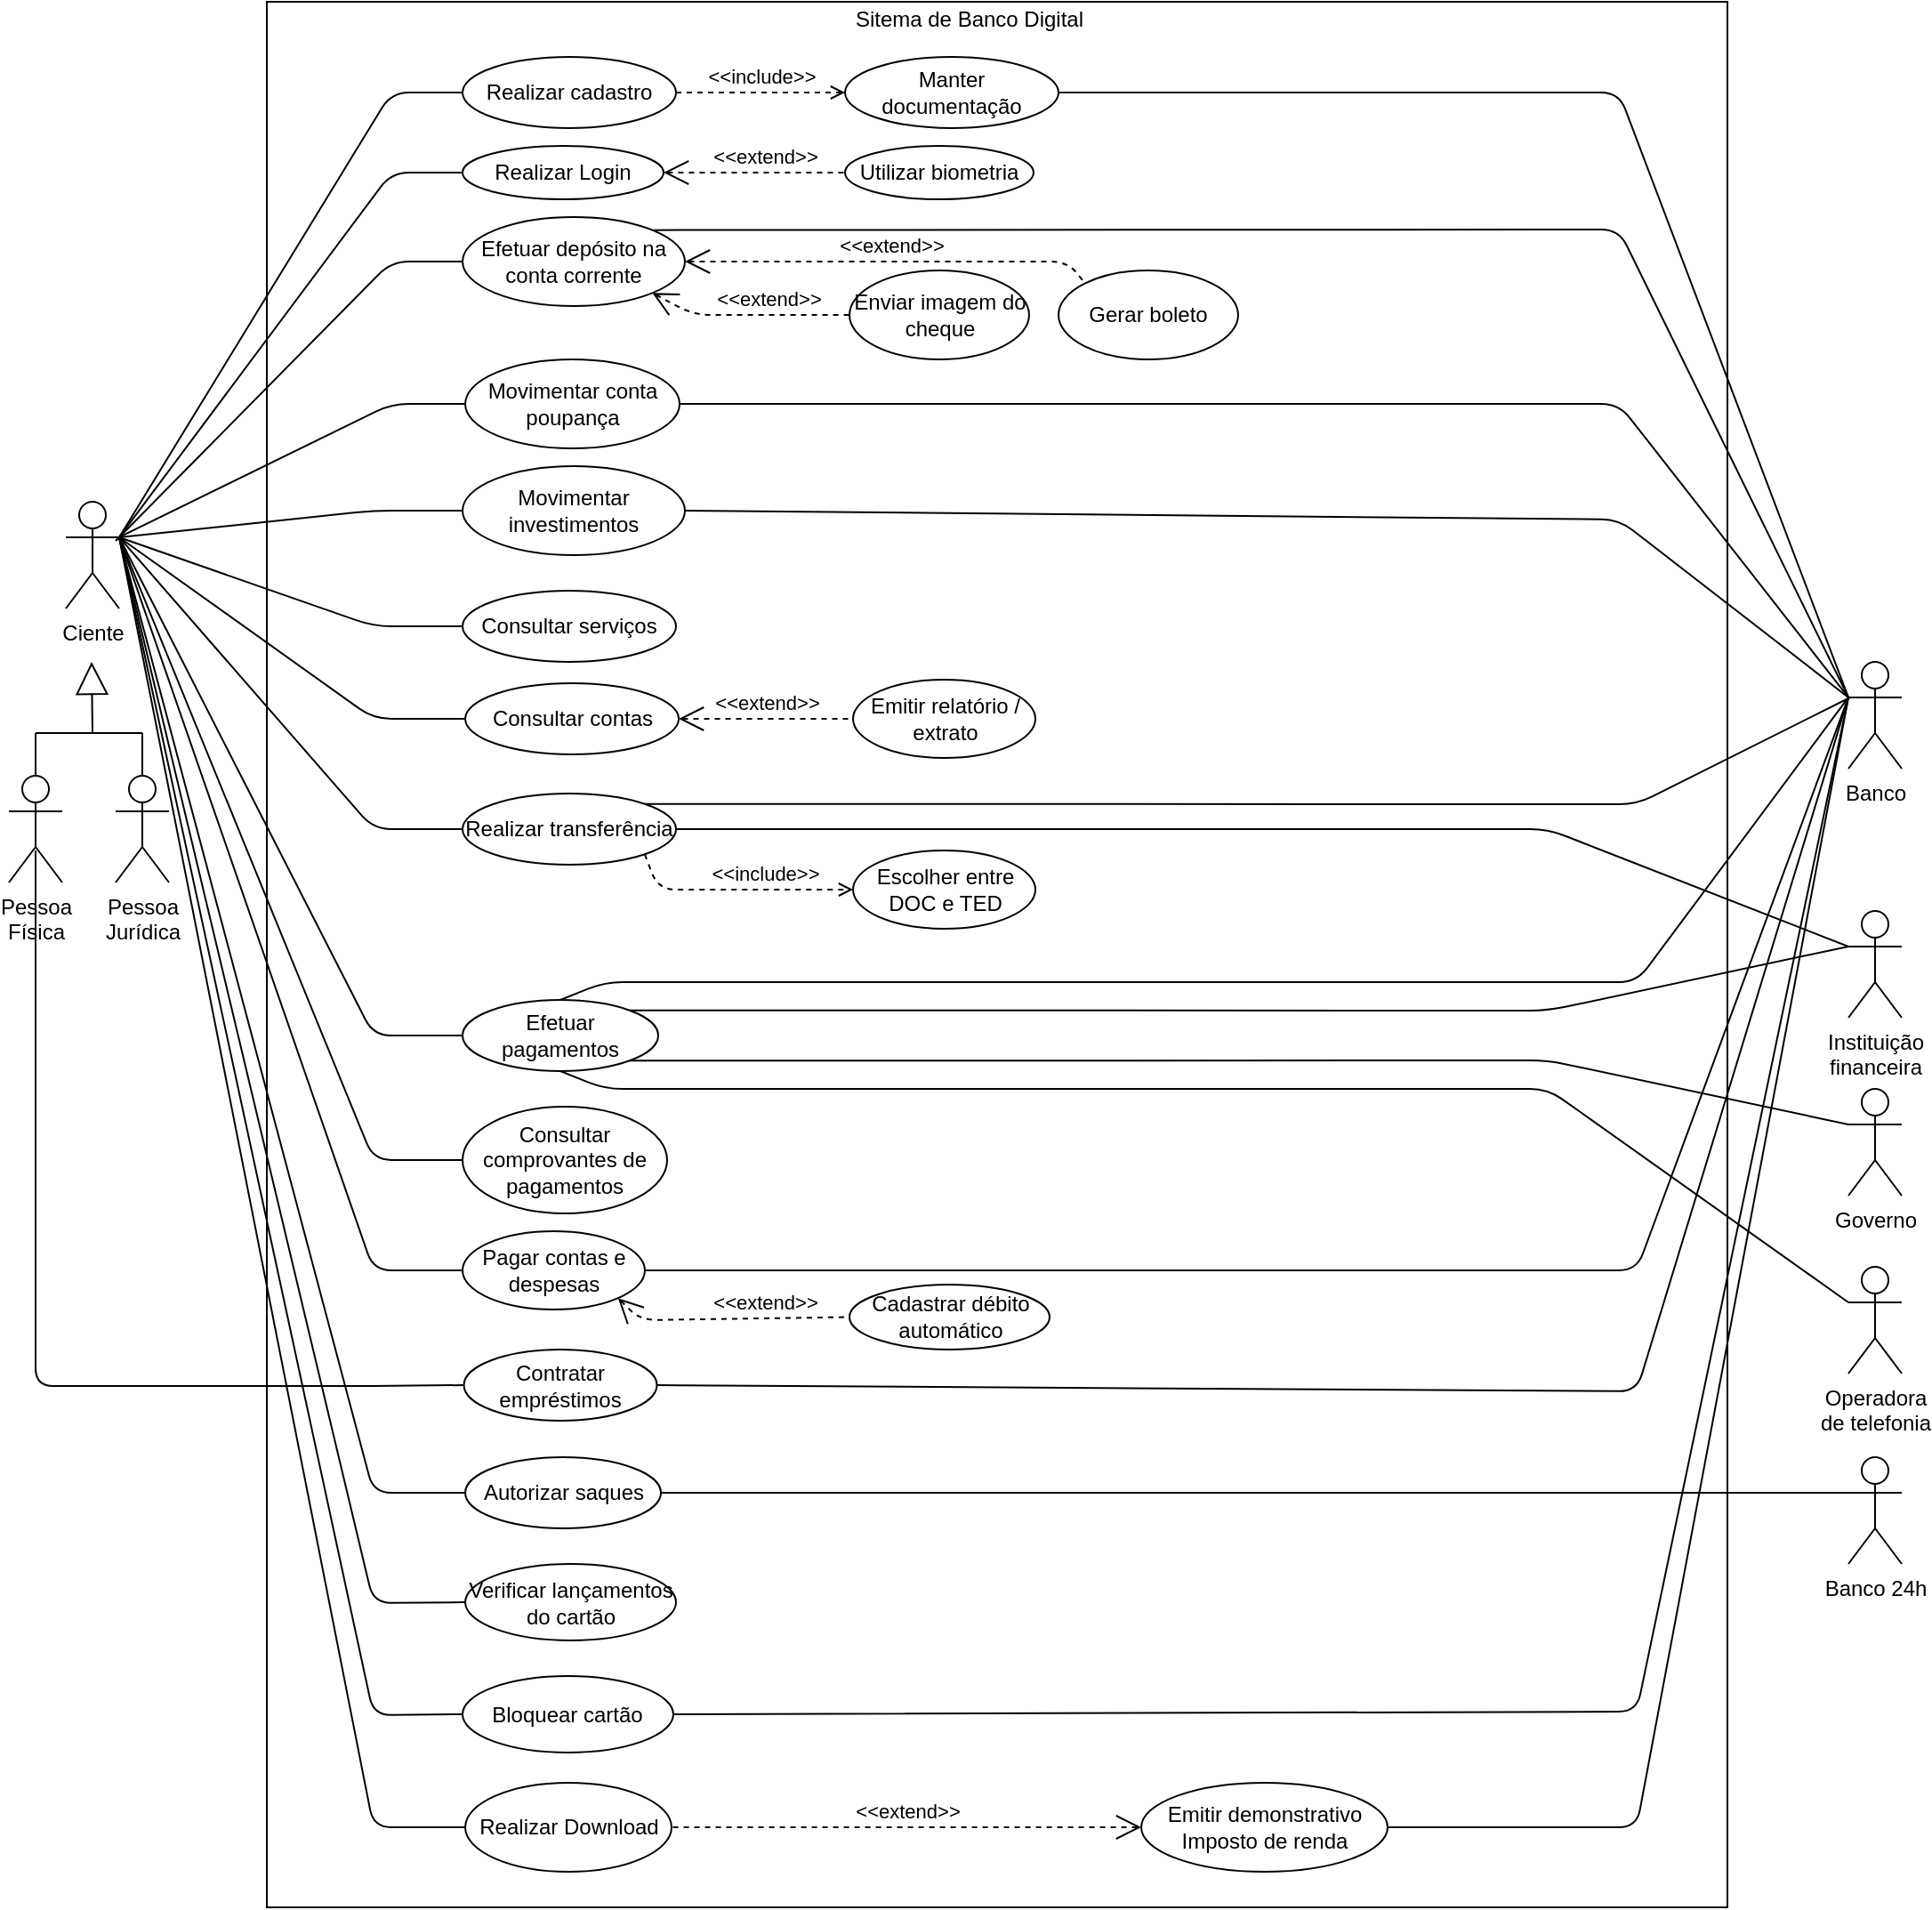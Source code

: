 <mxfile version="13.7.6" type="github" pages="5"><diagram id="DsBiiapuRiAqTnviEb7C" name="1 - Diagrama de Caso de Uso"><mxGraphModel dx="2370" dy="1318" grid="1" gridSize="10" guides="1" tooltips="1" connect="1" arrows="1" fold="1" page="1" pageScale="1" pageWidth="1169" pageHeight="827" math="0" shadow="0"><root><mxCell id="2DhB54jZ814SYMtWfvFa-0"/><mxCell id="2DhB54jZ814SYMtWfvFa-1" parent="2DhB54jZ814SYMtWfvFa-0"/><mxCell id="vX_nBMu21mVQ4tmIVnHO-0" value="" style="whiteSpace=wrap;html=1;" parent="2DhB54jZ814SYMtWfvFa-1" vertex="1"><mxGeometry x="190" y="9" width="821" height="1071" as="geometry"/></mxCell><mxCell id="vX_nBMu21mVQ4tmIVnHO-1" value="Realizar cadastro" style="ellipse;whiteSpace=wrap;html=1;" parent="2DhB54jZ814SYMtWfvFa-1" vertex="1"><mxGeometry x="300" y="40" width="120" height="40" as="geometry"/></mxCell><mxCell id="vX_nBMu21mVQ4tmIVnHO-5" value="Sitema de Banco Digital" style="text;html=1;strokeColor=none;fillColor=none;align=center;verticalAlign=middle;whiteSpace=wrap;rounded=0;" parent="2DhB54jZ814SYMtWfvFa-1" vertex="1"><mxGeometry x="500" y="9" width="170" height="20" as="geometry"/></mxCell><mxCell id="vX_nBMu21mVQ4tmIVnHO-6" value="Realizar Login" style="ellipse;whiteSpace=wrap;html=1;" parent="2DhB54jZ814SYMtWfvFa-1" vertex="1"><mxGeometry x="300" y="90" width="112.99" height="30" as="geometry"/></mxCell><mxCell id="vX_nBMu21mVQ4tmIVnHO-7" value="Realizar transferência" style="ellipse;whiteSpace=wrap;html=1;" parent="2DhB54jZ814SYMtWfvFa-1" vertex="1"><mxGeometry x="300" y="454" width="120" height="40" as="geometry"/></mxCell><mxCell id="vX_nBMu21mVQ4tmIVnHO-8" value="Efetuar pagamentos" style="ellipse;whiteSpace=wrap;html=1;" parent="2DhB54jZ814SYMtWfvFa-1" vertex="1"><mxGeometry x="300" y="570" width="110" height="40" as="geometry"/></mxCell><mxCell id="vX_nBMu21mVQ4tmIVnHO-9" value="Consultar comprovantes de pagamentos" style="ellipse;whiteSpace=wrap;html=1;" parent="2DhB54jZ814SYMtWfvFa-1" vertex="1"><mxGeometry x="300" y="630" width="115" height="60" as="geometry"/></mxCell><mxCell id="vX_nBMu21mVQ4tmIVnHO-14" value="Contratar empréstimos" style="ellipse;whiteSpace=wrap;html=1;" parent="2DhB54jZ814SYMtWfvFa-1" vertex="1"><mxGeometry x="300.76" y="766.5" width="108.48" height="40" as="geometry"/></mxCell><mxCell id="vX_nBMu21mVQ4tmIVnHO-23" value="Ciente" style="shape=umlActor;verticalLabelPosition=bottom;verticalAlign=top;html=1;outlineConnect=0;fillColor=#FFFFFF;" parent="2DhB54jZ814SYMtWfvFa-1" vertex="1"><mxGeometry x="77" y="290" width="30" height="60" as="geometry"/></mxCell><mxCell id="vX_nBMu21mVQ4tmIVnHO-26" value="" style="endArrow=block;endSize=16;endFill=0;html=1;" parent="2DhB54jZ814SYMtWfvFa-1" edge="1"><mxGeometry width="160" relative="1" as="geometry"><mxPoint x="92" y="420" as="sourcePoint"/><mxPoint x="91.5" y="380" as="targetPoint"/></mxGeometry></mxCell><mxCell id="vX_nBMu21mVQ4tmIVnHO-28" value="" style="endArrow=none;html=1;entryX=0;entryY=0.5;entryDx=0;entryDy=0;exitX=1;exitY=0.333;exitDx=0;exitDy=0;exitPerimeter=0;" parent="2DhB54jZ814SYMtWfvFa-1" target="vX_nBMu21mVQ4tmIVnHO-1" edge="1" source="vX_nBMu21mVQ4tmIVnHO-23"><mxGeometry width="50" height="50" relative="1" as="geometry"><mxPoint x="150" y="320" as="sourcePoint"/><mxPoint x="390" y="240" as="targetPoint"/><Array as="points"><mxPoint x="260" y="60"/></Array></mxGeometry></mxCell><mxCell id="ZvteafPXOO2fO8DJGW11-0" value="Banco" style="shape=umlActor;verticalLabelPosition=bottom;verticalAlign=top;html=1;outlineConnect=0;flipV=0;flipH=0;" parent="2DhB54jZ814SYMtWfvFa-1" vertex="1"><mxGeometry x="1079" y="380" width="30" height="60" as="geometry"/></mxCell><mxCell id="ZvteafPXOO2fO8DJGW11-1" value="" style="endArrow=none;html=1;exitX=1;exitY=0.5;exitDx=0;exitDy=0;entryX=0;entryY=0.333;entryDx=0;entryDy=0;entryPerimeter=0;" parent="2DhB54jZ814SYMtWfvFa-1" source="ZvteafPXOO2fO8DJGW11-13" edge="1" target="ZvteafPXOO2fO8DJGW11-0"><mxGeometry width="50" height="50" relative="1" as="geometry"><mxPoint x="560" y="310" as="sourcePoint"/><mxPoint x="1020" y="420" as="targetPoint"/><Array as="points"><mxPoint x="950" y="60"/></Array></mxGeometry></mxCell><mxCell id="ZvteafPXOO2fO8DJGW11-4" value="" style="endArrow=none;html=1;" parent="2DhB54jZ814SYMtWfvFa-1" edge="1"><mxGeometry width="50" height="50" relative="1" as="geometry"><mxPoint x="60" y="420" as="sourcePoint"/><mxPoint x="120" y="420" as="targetPoint"/></mxGeometry></mxCell><mxCell id="ZvteafPXOO2fO8DJGW11-5" value="Pessoa&lt;br&gt; Física" style="shape=umlActor;verticalLabelPosition=bottom;verticalAlign=top;html=1;outlineConnect=0;fillColor=#FFFFFF;" parent="2DhB54jZ814SYMtWfvFa-1" vertex="1"><mxGeometry x="45" y="444" width="30" height="60" as="geometry"/></mxCell><mxCell id="ZvteafPXOO2fO8DJGW11-6" value="Pessoa &lt;br&gt;Jurídica" style="shape=umlActor;verticalLabelPosition=bottom;verticalAlign=top;html=1;outlineConnect=0;fillColor=#FFFFFF;" parent="2DhB54jZ814SYMtWfvFa-1" vertex="1"><mxGeometry x="105" y="444" width="30" height="60" as="geometry"/></mxCell><mxCell id="ZvteafPXOO2fO8DJGW11-9" value="" style="endArrow=none;html=1;exitX=0.5;exitY=0;exitDx=0;exitDy=0;exitPerimeter=0;" parent="2DhB54jZ814SYMtWfvFa-1" source="ZvteafPXOO2fO8DJGW11-5" edge="1"><mxGeometry width="50" height="50" relative="1" as="geometry"><mxPoint x="60" y="450" as="sourcePoint"/><mxPoint x="60" y="420" as="targetPoint"/></mxGeometry></mxCell><mxCell id="ZvteafPXOO2fO8DJGW11-10" value="" style="endArrow=none;html=1;exitX=0.5;exitY=0;exitDx=0;exitDy=0;exitPerimeter=0;" parent="2DhB54jZ814SYMtWfvFa-1" source="ZvteafPXOO2fO8DJGW11-6" edge="1"><mxGeometry width="50" height="50" relative="1" as="geometry"><mxPoint x="184" y="560" as="sourcePoint"/><mxPoint x="120" y="420" as="targetPoint"/></mxGeometry></mxCell><mxCell id="ZvteafPXOO2fO8DJGW11-13" value="Manter documentação" style="ellipse;whiteSpace=wrap;html=1;" parent="2DhB54jZ814SYMtWfvFa-1" vertex="1"><mxGeometry x="515" y="40" width="120" height="40" as="geometry"/></mxCell><mxCell id="ZvteafPXOO2fO8DJGW11-14" value="&amp;lt;&amp;lt;include&amp;gt;&amp;gt;" style="edgeStyle=none;html=1;endArrow=open;verticalAlign=bottom;dashed=1;labelBackgroundColor=none;entryX=0;entryY=0.5;entryDx=0;entryDy=0;" parent="2DhB54jZ814SYMtWfvFa-1" source="vX_nBMu21mVQ4tmIVnHO-1" target="ZvteafPXOO2fO8DJGW11-13" edge="1"><mxGeometry width="160" relative="1" as="geometry"><mxPoint x="470" y="40" as="sourcePoint"/><mxPoint x="630" y="40" as="targetPoint"/></mxGeometry></mxCell><mxCell id="XDwi1TY7QVHNhXsGzI59-0" value="Efetuar depósito na conta corrente" style="ellipse;whiteSpace=wrap;html=1;" parent="2DhB54jZ814SYMtWfvFa-1" vertex="1"><mxGeometry x="300" y="130" width="125" height="50" as="geometry"/></mxCell><mxCell id="XDwi1TY7QVHNhXsGzI59-5" value="Consultar contas" style="ellipse;whiteSpace=wrap;html=1;" parent="2DhB54jZ814SYMtWfvFa-1" vertex="1"><mxGeometry x="301.52" y="392" width="120" height="40" as="geometry"/></mxCell><mxCell id="XDwi1TY7QVHNhXsGzI59-27" value="" style="endArrow=none;html=1;exitX=1;exitY=0;exitDx=0;exitDy=0;entryX=0;entryY=0.333;entryDx=0;entryDy=0;entryPerimeter=0;" parent="2DhB54jZ814SYMtWfvFa-1" source="XDwi1TY7QVHNhXsGzI59-0" edge="1" target="ZvteafPXOO2fO8DJGW11-0"><mxGeometry width="50" height="50" relative="1" as="geometry"><mxPoint x="690" y="440" as="sourcePoint"/><mxPoint x="1020" y="420" as="targetPoint"/><Array as="points"><mxPoint x="920" y="137"/><mxPoint x="950" y="137"/></Array></mxGeometry></mxCell><mxCell id="XDwi1TY7QVHNhXsGzI59-28" value="" style="endArrow=none;html=1;entryX=0;entryY=0.5;entryDx=0;entryDy=0;" parent="2DhB54jZ814SYMtWfvFa-1" target="XDwi1TY7QVHNhXsGzI59-0" edge="1"><mxGeometry width="50" height="50" relative="1" as="geometry"><mxPoint x="105" y="312" as="sourcePoint"/><mxPoint x="740" y="390" as="targetPoint"/><Array as="points"><mxPoint x="260" y="155"/></Array></mxGeometry></mxCell><mxCell id="wA_K8r5_YJ25UlDgHq8q-1" value="Movimentar conta poupança" style="ellipse;whiteSpace=wrap;html=1;" vertex="1" parent="2DhB54jZ814SYMtWfvFa-1"><mxGeometry x="301.52" y="210" width="120.49" height="50" as="geometry"/></mxCell><mxCell id="wA_K8r5_YJ25UlDgHq8q-2" value="Movimentar investimentos" style="ellipse;whiteSpace=wrap;html=1;" vertex="1" parent="2DhB54jZ814SYMtWfvFa-1"><mxGeometry x="300" y="270" width="125" height="50" as="geometry"/></mxCell><mxCell id="wA_K8r5_YJ25UlDgHq8q-20" value="" style="endArrow=none;html=1;entryX=0;entryY=0.5;entryDx=0;entryDy=0;exitX=1;exitY=0.333;exitDx=0;exitDy=0;exitPerimeter=0;" edge="1" parent="2DhB54jZ814SYMtWfvFa-1" source="vX_nBMu21mVQ4tmIVnHO-23" target="vX_nBMu21mVQ4tmIVnHO-7"><mxGeometry width="50" height="50" relative="1" as="geometry"><mxPoint x="150" y="320" as="sourcePoint"/><mxPoint x="620" y="520" as="targetPoint"/><Array as="points"><mxPoint x="250" y="474"/></Array></mxGeometry></mxCell><mxCell id="wA_K8r5_YJ25UlDgHq8q-21" value="" style="endArrow=none;html=1;exitX=0;exitY=0.5;exitDx=0;exitDy=0;entryX=1;entryY=0.333;entryDx=0;entryDy=0;entryPerimeter=0;" edge="1" parent="2DhB54jZ814SYMtWfvFa-1" source="vX_nBMu21mVQ4tmIVnHO-8" target="vX_nBMu21mVQ4tmIVnHO-23"><mxGeometry width="50" height="50" relative="1" as="geometry"><mxPoint x="570" y="480" as="sourcePoint"/><mxPoint x="150" y="320" as="targetPoint"/><Array as="points"><mxPoint x="250" y="590"/></Array></mxGeometry></mxCell><mxCell id="wA_K8r5_YJ25UlDgHq8q-22" value="" style="endArrow=none;html=1;exitX=0.5;exitY=0;exitDx=0;exitDy=0;entryX=0;entryY=0.333;entryDx=0;entryDy=0;entryPerimeter=0;" edge="1" parent="2DhB54jZ814SYMtWfvFa-1" source="vX_nBMu21mVQ4tmIVnHO-8" target="ZvteafPXOO2fO8DJGW11-0"><mxGeometry width="50" height="50" relative="1" as="geometry"><mxPoint x="570" y="630" as="sourcePoint"/><mxPoint x="1020" y="420" as="targetPoint"/><Array as="points"><mxPoint x="380" y="560"/><mxPoint x="960" y="560"/></Array></mxGeometry></mxCell><mxCell id="wA_K8r5_YJ25UlDgHq8q-23" value="" style="endArrow=none;html=1;entryX=0;entryY=0.5;entryDx=0;entryDy=0;exitX=1;exitY=0.333;exitDx=0;exitDy=0;exitPerimeter=0;" edge="1" parent="2DhB54jZ814SYMtWfvFa-1" source="vX_nBMu21mVQ4tmIVnHO-23" target="XDwi1TY7QVHNhXsGzI59-5"><mxGeometry width="50" height="50" relative="1" as="geometry"><mxPoint x="150" y="320" as="sourcePoint"/><mxPoint x="620" y="400" as="targetPoint"/><Array as="points"><mxPoint x="250" y="412"/></Array></mxGeometry></mxCell><mxCell id="wA_K8r5_YJ25UlDgHq8q-34" value="Banco 24h" style="shape=umlActor;verticalLabelPosition=bottom;verticalAlign=top;html=1;outlineConnect=0;fillColor=#FFFFFF;" vertex="1" parent="2DhB54jZ814SYMtWfvFa-1"><mxGeometry x="1079" y="827" width="30" height="60" as="geometry"/></mxCell><mxCell id="wA_K8r5_YJ25UlDgHq8q-35" value="Operadora&lt;br&gt;de telefonia" style="shape=umlActor;verticalLabelPosition=bottom;verticalAlign=top;html=1;outlineConnect=0;fillColor=#FFFFFF;" vertex="1" parent="2DhB54jZ814SYMtWfvFa-1"><mxGeometry x="1079" y="720" width="30" height="60" as="geometry"/></mxCell><mxCell id="wA_K8r5_YJ25UlDgHq8q-39" value="Governo" style="shape=umlActor;verticalLabelPosition=bottom;verticalAlign=top;html=1;outlineConnect=0;fillColor=#FFFFFF;" vertex="1" parent="2DhB54jZ814SYMtWfvFa-1"><mxGeometry x="1079" y="620" width="30" height="60" as="geometry"/></mxCell><mxCell id="wA_K8r5_YJ25UlDgHq8q-43" value="" style="endArrow=none;html=1;entryX=0;entryY=0.5;entryDx=0;entryDy=0;exitX=0.5;exitY=0.7;exitDx=0;exitDy=0;exitPerimeter=0;" edge="1" parent="2DhB54jZ814SYMtWfvFa-1" source="ZvteafPXOO2fO8DJGW11-5" target="vX_nBMu21mVQ4tmIVnHO-14"><mxGeometry width="50" height="50" relative="1" as="geometry"><mxPoint x="60" y="550" as="sourcePoint"/><mxPoint x="480" y="630" as="targetPoint"/><Array as="points"><mxPoint x="60" y="787"/><mxPoint x="250" y="787"/></Array></mxGeometry></mxCell><mxCell id="wA_K8r5_YJ25UlDgHq8q-44" value="Autorizar saques" style="ellipse;whiteSpace=wrap;html=1;" vertex="1" parent="2DhB54jZ814SYMtWfvFa-1"><mxGeometry x="301.52" y="827" width="110" height="40" as="geometry"/></mxCell><mxCell id="wA_K8r5_YJ25UlDgHq8q-45" value="" style="endArrow=none;html=1;exitX=1;exitY=0.5;exitDx=0;exitDy=0;entryX=0;entryY=0.333;entryDx=0;entryDy=0;entryPerimeter=0;" edge="1" parent="2DhB54jZ814SYMtWfvFa-1" source="wA_K8r5_YJ25UlDgHq8q-44" target="wA_K8r5_YJ25UlDgHq8q-34"><mxGeometry width="50" height="50" relative="1" as="geometry"><mxPoint x="430" y="650" as="sourcePoint"/><mxPoint x="1010" y="730" as="targetPoint"/><Array as="points"/></mxGeometry></mxCell><mxCell id="wA_K8r5_YJ25UlDgHq8q-46" value="" style="endArrow=none;html=1;exitX=0;exitY=0.5;exitDx=0;exitDy=0;entryX=1;entryY=0.333;entryDx=0;entryDy=0;entryPerimeter=0;" edge="1" parent="2DhB54jZ814SYMtWfvFa-1" source="wA_K8r5_YJ25UlDgHq8q-44" target="vX_nBMu21mVQ4tmIVnHO-23"><mxGeometry width="50" height="50" relative="1" as="geometry"><mxPoint x="460" y="739" as="sourcePoint"/><mxPoint x="150" y="320" as="targetPoint"/><Array as="points"><mxPoint x="250" y="847"/></Array></mxGeometry></mxCell><mxCell id="wA_K8r5_YJ25UlDgHq8q-47" value="Emitir demonstrativo Imposto de renda" style="ellipse;whiteSpace=wrap;html=1;" vertex="1" parent="2DhB54jZ814SYMtWfvFa-1"><mxGeometry x="681.52" y="1010" width="138.48" height="50" as="geometry"/></mxCell><mxCell id="GX83zMJalA5b8JE2kMbX-0" value="" style="endArrow=none;html=1;exitX=1;exitY=0.333;exitDx=0;exitDy=0;exitPerimeter=0;entryX=0;entryY=0.5;entryDx=0;entryDy=0;" edge="1" parent="2DhB54jZ814SYMtWfvFa-1" source="vX_nBMu21mVQ4tmIVnHO-23" target="vX_nBMu21mVQ4tmIVnHO-6"><mxGeometry width="50" height="50" relative="1" as="geometry"><mxPoint x="590" y="270" as="sourcePoint"/><mxPoint x="640" y="220" as="targetPoint"/><Array as="points"><mxPoint x="260" y="105"/></Array></mxGeometry></mxCell><mxCell id="GX83zMJalA5b8JE2kMbX-2" value="Realizar Download" style="ellipse;whiteSpace=wrap;html=1;" vertex="1" parent="2DhB54jZ814SYMtWfvFa-1"><mxGeometry x="301.52" y="1010" width="115.98" height="50" as="geometry"/></mxCell><mxCell id="GX83zMJalA5b8JE2kMbX-6" value="" style="endArrow=none;html=1;entryX=1;entryY=0.333;entryDx=0;entryDy=0;entryPerimeter=0;exitX=0;exitY=0.5;exitDx=0;exitDy=0;" edge="1" parent="2DhB54jZ814SYMtWfvFa-1" source="GX83zMJalA5b8JE2kMbX-2" target="vX_nBMu21mVQ4tmIVnHO-23"><mxGeometry width="50" height="50" relative="1" as="geometry"><mxPoint x="590" y="690" as="sourcePoint"/><mxPoint x="640" y="640" as="targetPoint"/><Array as="points"><mxPoint x="250" y="1035"/></Array></mxGeometry></mxCell><mxCell id="GX83zMJalA5b8JE2kMbX-7" value="&amp;lt;&amp;lt;extend&amp;gt;&amp;gt;" style="edgeStyle=none;html=1;startArrow=open;endArrow=none;startSize=12;verticalAlign=bottom;dashed=1;labelBackgroundColor=none;exitX=0;exitY=0.5;exitDx=0;exitDy=0;entryX=1;entryY=0.5;entryDx=0;entryDy=0;" edge="1" parent="2DhB54jZ814SYMtWfvFa-1" source="wA_K8r5_YJ25UlDgHq8q-47" target="GX83zMJalA5b8JE2kMbX-2"><mxGeometry width="160" relative="1" as="geometry"><mxPoint x="531.52" y="1010" as="sourcePoint"/><mxPoint x="691.52" y="1010" as="targetPoint"/></mxGeometry></mxCell><mxCell id="GX83zMJalA5b8JE2kMbX-8" value="" style="endArrow=none;html=1;entryX=0;entryY=0.333;entryDx=0;entryDy=0;entryPerimeter=0;exitX=1;exitY=0.5;exitDx=0;exitDy=0;" edge="1" parent="2DhB54jZ814SYMtWfvFa-1" source="wA_K8r5_YJ25UlDgHq8q-47" target="ZvteafPXOO2fO8DJGW11-0"><mxGeometry width="50" height="50" relative="1" as="geometry"><mxPoint x="590" y="750" as="sourcePoint"/><mxPoint x="640" y="700" as="targetPoint"/><Array as="points"><mxPoint x="960" y="1035"/></Array></mxGeometry></mxCell><mxCell id="GX83zMJalA5b8JE2kMbX-11" value="Utilizar biometria" style="ellipse;whiteSpace=wrap;html=1;" vertex="1" parent="2DhB54jZ814SYMtWfvFa-1"><mxGeometry x="515" y="90" width="105.98" height="30" as="geometry"/></mxCell><mxCell id="GX83zMJalA5b8JE2kMbX-12" value="&amp;lt;&amp;lt;extend&amp;gt;&amp;gt;" style="edgeStyle=none;html=1;startArrow=open;endArrow=none;startSize=12;verticalAlign=bottom;dashed=1;labelBackgroundColor=none;exitX=1;exitY=0.5;exitDx=0;exitDy=0;entryX=0;entryY=0.5;entryDx=0;entryDy=0;" edge="1" parent="2DhB54jZ814SYMtWfvFa-1" source="vX_nBMu21mVQ4tmIVnHO-6" target="GX83zMJalA5b8JE2kMbX-11"><mxGeometry x="0.118" width="160" relative="1" as="geometry"><mxPoint x="412.99" y="125" as="sourcePoint"/><mxPoint x="515" y="125" as="targetPoint"/><mxPoint as="offset"/></mxGeometry></mxCell><mxCell id="GX83zMJalA5b8JE2kMbX-13" value="Enviar imagem do cheque" style="ellipse;whiteSpace=wrap;html=1;" vertex="1" parent="2DhB54jZ814SYMtWfvFa-1"><mxGeometry x="517.5" y="160" width="100.98" height="50" as="geometry"/></mxCell><mxCell id="GX83zMJalA5b8JE2kMbX-14" value="&amp;lt;&amp;lt;extend&amp;gt;&amp;gt;" style="edgeStyle=none;html=1;startArrow=open;endArrow=none;startSize=12;verticalAlign=bottom;dashed=1;labelBackgroundColor=none;entryX=0;entryY=0.5;entryDx=0;entryDy=0;exitX=1;exitY=1;exitDx=0;exitDy=0;" edge="1" parent="2DhB54jZ814SYMtWfvFa-1" source="XDwi1TY7QVHNhXsGzI59-0" target="GX83zMJalA5b8JE2kMbX-13"><mxGeometry x="0.194" width="160" relative="1" as="geometry"><mxPoint x="580" y="290" as="sourcePoint"/><mxPoint x="740" y="290" as="targetPoint"/><Array as="points"><mxPoint x="430" y="185"/></Array><mxPoint as="offset"/></mxGeometry></mxCell><mxCell id="GX83zMJalA5b8JE2kMbX-15" value="Gerar boleto" style="ellipse;whiteSpace=wrap;html=1;" vertex="1" parent="2DhB54jZ814SYMtWfvFa-1"><mxGeometry x="635" y="160" width="100.98" height="50" as="geometry"/></mxCell><mxCell id="GX83zMJalA5b8JE2kMbX-16" value="&amp;lt;&amp;lt;extend&amp;gt;&amp;gt;" style="edgeStyle=none;html=1;startArrow=open;endArrow=none;startSize=12;verticalAlign=bottom;dashed=1;labelBackgroundColor=none;entryX=0;entryY=0;entryDx=0;entryDy=0;exitX=1;exitY=0.5;exitDx=0;exitDy=0;" edge="1" parent="2DhB54jZ814SYMtWfvFa-1" source="XDwi1TY7QVHNhXsGzI59-0" target="GX83zMJalA5b8JE2kMbX-15"><mxGeometry width="160" relative="1" as="geometry"><mxPoint x="580" y="440" as="sourcePoint"/><mxPoint x="740" y="440" as="targetPoint"/><Array as="points"><mxPoint x="640" y="155"/></Array></mxGeometry></mxCell><mxCell id="GX83zMJalA5b8JE2kMbX-25" value="Emitir relatório / extrato" style="ellipse;whiteSpace=wrap;html=1;" vertex="1" parent="2DhB54jZ814SYMtWfvFa-1"><mxGeometry x="519.51" y="390" width="102.5" height="44" as="geometry"/></mxCell><mxCell id="GX83zMJalA5b8JE2kMbX-26" value="&amp;lt;&amp;lt;extend&amp;gt;&amp;gt;" style="edgeStyle=none;html=1;startArrow=open;endArrow=none;startSize=12;verticalAlign=bottom;dashed=1;labelBackgroundColor=none;exitX=1;exitY=0.5;exitDx=0;exitDy=0;entryX=0;entryY=0.5;entryDx=0;entryDy=0;" edge="1" parent="2DhB54jZ814SYMtWfvFa-1" source="XDwi1TY7QVHNhXsGzI59-5" target="GX83zMJalA5b8JE2kMbX-25"><mxGeometry width="160" relative="1" as="geometry"><mxPoint x="572.01" y="518" as="sourcePoint"/><mxPoint x="732.01" y="518" as="targetPoint"/></mxGeometry></mxCell><mxCell id="GX83zMJalA5b8JE2kMbX-27" value="Instituição&lt;br&gt; financeira" style="shape=umlActor;verticalLabelPosition=bottom;verticalAlign=top;html=1;outlineConnect=0;flipV=0;flipH=0;" vertex="1" parent="2DhB54jZ814SYMtWfvFa-1"><mxGeometry x="1079" y="520" width="30" height="60" as="geometry"/></mxCell><mxCell id="GX83zMJalA5b8JE2kMbX-30" value="Escolher entre DOC e TED" style="ellipse;whiteSpace=wrap;html=1;" vertex="1" parent="2DhB54jZ814SYMtWfvFa-1"><mxGeometry x="519.51" y="486" width="102.5" height="44" as="geometry"/></mxCell><mxCell id="GX83zMJalA5b8JE2kMbX-31" value="&amp;lt;&amp;lt;include&amp;gt;&amp;gt;" style="edgeStyle=none;html=1;endArrow=open;verticalAlign=bottom;dashed=1;labelBackgroundColor=none;exitX=1;exitY=1;exitDx=0;exitDy=0;entryX=0;entryY=0.5;entryDx=0;entryDy=0;" edge="1" parent="2DhB54jZ814SYMtWfvFa-1" source="vX_nBMu21mVQ4tmIVnHO-7" target="GX83zMJalA5b8JE2kMbX-30"><mxGeometry x="0.243" width="160" relative="1" as="geometry"><mxPoint x="660" y="520" as="sourcePoint"/><mxPoint x="820" y="520" as="targetPoint"/><Array as="points"><mxPoint x="410" y="508"/></Array><mxPoint as="offset"/></mxGeometry></mxCell><mxCell id="GX83zMJalA5b8JE2kMbX-32" value="" style="endArrow=none;html=1;exitX=1;exitY=0;exitDx=0;exitDy=0;" edge="1" parent="2DhB54jZ814SYMtWfvFa-1" source="vX_nBMu21mVQ4tmIVnHO-7"><mxGeometry width="50" height="50" relative="1" as="geometry"><mxPoint x="710" y="420" as="sourcePoint"/><mxPoint x="1080" y="400" as="targetPoint"/><Array as="points"><mxPoint x="960" y="460"/></Array></mxGeometry></mxCell><mxCell id="GX83zMJalA5b8JE2kMbX-33" value="" style="endArrow=none;html=1;exitX=1;exitY=0.5;exitDx=0;exitDy=0;entryX=0;entryY=0.333;entryDx=0;entryDy=0;entryPerimeter=0;" edge="1" parent="2DhB54jZ814SYMtWfvFa-1" source="vX_nBMu21mVQ4tmIVnHO-7" target="GX83zMJalA5b8JE2kMbX-27"><mxGeometry width="50" height="50" relative="1" as="geometry"><mxPoint x="710" y="480" as="sourcePoint"/><mxPoint x="760" y="430" as="targetPoint"/><Array as="points"><mxPoint x="910" y="474"/></Array></mxGeometry></mxCell><mxCell id="GX83zMJalA5b8JE2kMbX-34" value="Consultar serviços" style="ellipse;whiteSpace=wrap;html=1;" vertex="1" parent="2DhB54jZ814SYMtWfvFa-1"><mxGeometry x="300" y="340" width="120" height="40" as="geometry"/></mxCell><mxCell id="GX83zMJalA5b8JE2kMbX-36" value="" style="endArrow=none;html=1;exitX=1;exitY=0.333;exitDx=0;exitDy=0;exitPerimeter=0;entryX=0;entryY=0.5;entryDx=0;entryDy=0;" edge="1" parent="2DhB54jZ814SYMtWfvFa-1" source="vX_nBMu21mVQ4tmIVnHO-23" target="GX83zMJalA5b8JE2kMbX-34"><mxGeometry width="50" height="50" relative="1" as="geometry"><mxPoint x="710" y="570" as="sourcePoint"/><mxPoint x="760" y="520" as="targetPoint"/><Array as="points"><mxPoint x="250" y="360"/></Array></mxGeometry></mxCell><mxCell id="GX83zMJalA5b8JE2kMbX-37" value="" style="endArrow=none;html=1;exitX=1;exitY=0.333;exitDx=0;exitDy=0;exitPerimeter=0;entryX=0;entryY=0.5;entryDx=0;entryDy=0;" edge="1" parent="2DhB54jZ814SYMtWfvFa-1" source="vX_nBMu21mVQ4tmIVnHO-23" target="wA_K8r5_YJ25UlDgHq8q-1"><mxGeometry width="50" height="50" relative="1" as="geometry"><mxPoint x="710" y="510" as="sourcePoint"/><mxPoint x="760" y="460" as="targetPoint"/><Array as="points"><mxPoint x="260" y="235"/></Array></mxGeometry></mxCell><mxCell id="GX83zMJalA5b8JE2kMbX-38" value="" style="endArrow=none;html=1;exitX=1;exitY=0.5;exitDx=0;exitDy=0;entryX=0;entryY=0.333;entryDx=0;entryDy=0;entryPerimeter=0;" edge="1" parent="2DhB54jZ814SYMtWfvFa-1" source="wA_K8r5_YJ25UlDgHq8q-1" target="ZvteafPXOO2fO8DJGW11-0"><mxGeometry width="50" height="50" relative="1" as="geometry"><mxPoint x="710" y="510" as="sourcePoint"/><mxPoint x="760" y="460" as="targetPoint"/><Array as="points"><mxPoint x="950" y="235"/></Array></mxGeometry></mxCell><mxCell id="GX83zMJalA5b8JE2kMbX-39" value="" style="endArrow=none;html=1;exitX=1;exitY=0.333;exitDx=0;exitDy=0;exitPerimeter=0;entryX=0;entryY=0.5;entryDx=0;entryDy=0;" edge="1" parent="2DhB54jZ814SYMtWfvFa-1" source="vX_nBMu21mVQ4tmIVnHO-23" target="wA_K8r5_YJ25UlDgHq8q-2"><mxGeometry width="50" height="50" relative="1" as="geometry"><mxPoint x="710" y="510" as="sourcePoint"/><mxPoint x="760" y="460" as="targetPoint"/><Array as="points"><mxPoint x="250" y="295"/></Array></mxGeometry></mxCell><mxCell id="GX83zMJalA5b8JE2kMbX-40" value="" style="endArrow=none;html=1;exitX=1;exitY=0.5;exitDx=0;exitDy=0;entryX=0;entryY=0.333;entryDx=0;entryDy=0;entryPerimeter=0;" edge="1" parent="2DhB54jZ814SYMtWfvFa-1" source="wA_K8r5_YJ25UlDgHq8q-2" target="ZvteafPXOO2fO8DJGW11-0"><mxGeometry width="50" height="50" relative="1" as="geometry"><mxPoint x="710" y="510" as="sourcePoint"/><mxPoint x="760" y="460" as="targetPoint"/><Array as="points"><mxPoint x="950" y="300"/></Array></mxGeometry></mxCell><mxCell id="GX83zMJalA5b8JE2kMbX-47" value="" style="endArrow=none;html=1;exitX=1;exitY=0;exitDx=0;exitDy=0;entryX=0;entryY=0.333;entryDx=0;entryDy=0;entryPerimeter=0;" edge="1" parent="2DhB54jZ814SYMtWfvFa-1" source="vX_nBMu21mVQ4tmIVnHO-8" target="GX83zMJalA5b8JE2kMbX-27"><mxGeometry width="50" height="50" relative="1" as="geometry"><mxPoint x="710" y="690" as="sourcePoint"/><mxPoint x="760" y="640" as="targetPoint"/><Array as="points"><mxPoint x="910" y="576"/></Array></mxGeometry></mxCell><mxCell id="GX83zMJalA5b8JE2kMbX-48" value="" style="endArrow=none;html=1;exitX=1;exitY=1;exitDx=0;exitDy=0;entryX=0;entryY=0.333;entryDx=0;entryDy=0;entryPerimeter=0;" edge="1" parent="2DhB54jZ814SYMtWfvFa-1" source="vX_nBMu21mVQ4tmIVnHO-8" target="wA_K8r5_YJ25UlDgHq8q-39"><mxGeometry width="50" height="50" relative="1" as="geometry"><mxPoint x="710" y="690" as="sourcePoint"/><mxPoint x="760" y="640" as="targetPoint"/><Array as="points"><mxPoint x="910" y="604"/></Array></mxGeometry></mxCell><mxCell id="GX83zMJalA5b8JE2kMbX-49" value="" style="endArrow=none;html=1;exitX=0.5;exitY=1;exitDx=0;exitDy=0;entryX=0;entryY=0.333;entryDx=0;entryDy=0;entryPerimeter=0;" edge="1" parent="2DhB54jZ814SYMtWfvFa-1" source="vX_nBMu21mVQ4tmIVnHO-8" target="wA_K8r5_YJ25UlDgHq8q-35"><mxGeometry width="50" height="50" relative="1" as="geometry"><mxPoint x="710" y="690" as="sourcePoint"/><mxPoint x="760" y="640" as="targetPoint"/><Array as="points"><mxPoint x="380" y="620"/><mxPoint x="910" y="620"/></Array></mxGeometry></mxCell><mxCell id="GX83zMJalA5b8JE2kMbX-50" value="" style="endArrow=none;html=1;exitX=1;exitY=0.333;exitDx=0;exitDy=0;exitPerimeter=0;entryX=0;entryY=0.5;entryDx=0;entryDy=0;" edge="1" parent="2DhB54jZ814SYMtWfvFa-1" source="vX_nBMu21mVQ4tmIVnHO-23" target="vX_nBMu21mVQ4tmIVnHO-9"><mxGeometry width="50" height="50" relative="1" as="geometry"><mxPoint x="710" y="660" as="sourcePoint"/><mxPoint x="760" y="610" as="targetPoint"/><Array as="points"><mxPoint x="250" y="660"/></Array></mxGeometry></mxCell><mxCell id="GX83zMJalA5b8JE2kMbX-51" value="Pagar contas e despesas" style="ellipse;whiteSpace=wrap;html=1;" vertex="1" parent="2DhB54jZ814SYMtWfvFa-1"><mxGeometry x="300" y="700" width="102.5" height="44" as="geometry"/></mxCell><mxCell id="GX83zMJalA5b8JE2kMbX-54" value="" style="endArrow=none;html=1;exitX=1;exitY=0.333;exitDx=0;exitDy=0;exitPerimeter=0;entryX=0;entryY=0.5;entryDx=0;entryDy=0;" edge="1" parent="2DhB54jZ814SYMtWfvFa-1" source="vX_nBMu21mVQ4tmIVnHO-23" target="GX83zMJalA5b8JE2kMbX-51"><mxGeometry width="50" height="50" relative="1" as="geometry"><mxPoint x="710" y="690" as="sourcePoint"/><mxPoint x="310" y="750" as="targetPoint"/><Array as="points"><mxPoint x="250" y="722"/></Array></mxGeometry></mxCell><mxCell id="GX83zMJalA5b8JE2kMbX-56" value="" style="endArrow=none;html=1;exitX=1;exitY=0.5;exitDx=0;exitDy=0;entryX=0;entryY=0.333;entryDx=0;entryDy=0;entryPerimeter=0;" edge="1" parent="2DhB54jZ814SYMtWfvFa-1" source="GX83zMJalA5b8JE2kMbX-51" target="ZvteafPXOO2fO8DJGW11-0"><mxGeometry width="50" height="50" relative="1" as="geometry"><mxPoint x="611.25" y="720" as="sourcePoint"/><mxPoint x="760" y="760" as="targetPoint"/><Array as="points"><mxPoint x="960" y="722"/></Array></mxGeometry></mxCell><mxCell id="GX83zMJalA5b8JE2kMbX-61" value="Cadastrar débito automático" style="ellipse;whiteSpace=wrap;html=1;" vertex="1" parent="2DhB54jZ814SYMtWfvFa-1"><mxGeometry x="517.5" y="730" width="112.5" height="36.5" as="geometry"/></mxCell><mxCell id="GX83zMJalA5b8JE2kMbX-64" value="&amp;lt;&amp;lt;extend&amp;gt;&amp;gt;" style="edgeStyle=none;html=1;startArrow=open;endArrow=none;startSize=12;verticalAlign=bottom;dashed=1;labelBackgroundColor=none;exitX=1;exitY=1;exitDx=0;exitDy=0;entryX=0;entryY=0.5;entryDx=0;entryDy=0;" edge="1" parent="2DhB54jZ814SYMtWfvFa-1" source="GX83zMJalA5b8JE2kMbX-51" target="GX83zMJalA5b8JE2kMbX-61"><mxGeometry x="0.297" width="160" relative="1" as="geometry"><mxPoint x="660" y="690" as="sourcePoint"/><mxPoint x="820" y="690" as="targetPoint"/><Array as="points"><mxPoint x="400" y="750"/></Array><mxPoint as="offset"/></mxGeometry></mxCell><mxCell id="GX83zMJalA5b8JE2kMbX-67" value="" style="endArrow=none;html=1;exitX=1;exitY=0.5;exitDx=0;exitDy=0;entryX=0;entryY=0.333;entryDx=0;entryDy=0;entryPerimeter=0;" edge="1" parent="2DhB54jZ814SYMtWfvFa-1" source="vX_nBMu21mVQ4tmIVnHO-14" target="ZvteafPXOO2fO8DJGW11-0"><mxGeometry width="50" height="50" relative="1" as="geometry"><mxPoint x="710" y="510" as="sourcePoint"/><mxPoint x="760" y="460" as="targetPoint"/><Array as="points"><mxPoint x="960" y="790"/></Array></mxGeometry></mxCell><mxCell id="GX83zMJalA5b8JE2kMbX-72" value="Verificar lançamentos do cartão" style="ellipse;whiteSpace=wrap;html=1;" vertex="1" parent="2DhB54jZ814SYMtWfvFa-1"><mxGeometry x="301.52" y="887" width="118.48" height="43" as="geometry"/></mxCell><mxCell id="GX83zMJalA5b8JE2kMbX-76" value="" style="endArrow=none;html=1;exitX=1;exitY=0.333;exitDx=0;exitDy=0;exitPerimeter=0;entryX=0;entryY=0.5;entryDx=0;entryDy=0;" edge="1" parent="2DhB54jZ814SYMtWfvFa-1" source="vX_nBMu21mVQ4tmIVnHO-23" target="GX83zMJalA5b8JE2kMbX-72"><mxGeometry width="50" height="50" relative="1" as="geometry"><mxPoint x="580" y="660" as="sourcePoint"/><mxPoint x="740" y="710" as="targetPoint"/><Array as="points"><mxPoint x="250" y="909"/></Array></mxGeometry></mxCell><mxCell id="GX83zMJalA5b8JE2kMbX-77" value="Bloquear cartão" style="ellipse;whiteSpace=wrap;html=1;" vertex="1" parent="2DhB54jZ814SYMtWfvFa-1"><mxGeometry x="300" y="950" width="118.48" height="43" as="geometry"/></mxCell><mxCell id="GX83zMJalA5b8JE2kMbX-78" value="" style="endArrow=none;html=1;exitX=1;exitY=0.333;exitDx=0;exitDy=0;exitPerimeter=0;entryX=0;entryY=0.5;entryDx=0;entryDy=0;" edge="1" parent="2DhB54jZ814SYMtWfvFa-1" source="vX_nBMu21mVQ4tmIVnHO-23" target="GX83zMJalA5b8JE2kMbX-77"><mxGeometry width="50" height="50" relative="1" as="geometry"><mxPoint x="690" y="760" as="sourcePoint"/><mxPoint x="740" y="710" as="targetPoint"/><Array as="points"><mxPoint x="250" y="972"/></Array></mxGeometry></mxCell><mxCell id="GX83zMJalA5b8JE2kMbX-79" value="" style="endArrow=none;html=1;exitX=1;exitY=0.5;exitDx=0;exitDy=0;entryX=0;entryY=0.333;entryDx=0;entryDy=0;entryPerimeter=0;" edge="1" parent="2DhB54jZ814SYMtWfvFa-1" source="GX83zMJalA5b8JE2kMbX-77" target="ZvteafPXOO2fO8DJGW11-0"><mxGeometry width="50" height="50" relative="1" as="geometry"><mxPoint x="690" y="820" as="sourcePoint"/><mxPoint x="740" y="770" as="targetPoint"/><Array as="points"><mxPoint x="960" y="970"/></Array></mxGeometry></mxCell></root></mxGraphModel></diagram><diagram id="495oLYSGz99swxLtIUu_" name="Diagrama Caso de Uso"><mxGraphModel dx="1422" dy="791" grid="1" gridSize="10" guides="1" tooltips="1" connect="1" arrows="1" fold="1" page="1" pageScale="1" pageWidth="1169" pageHeight="827" math="0" shadow="0"><root><mxCell id="0"/><mxCell id="1" parent="0"/><mxCell id="bybP9E_7Fza4wZqAMd7u-1" value="Cliente" style="shape=umlActor;verticalLabelPosition=bottom;verticalAlign=top;html=1;outlineConnect=0;" parent="1" vertex="1"><mxGeometry x="110" y="125" width="30" height="60" as="geometry"/></mxCell><mxCell id="bybP9E_7Fza4wZqAMd7u-2" value="Banco" style="shape=umlActor;verticalLabelPosition=bottom;verticalAlign=top;html=1;outlineConnect=0;fillColor=#FFFFCC;" parent="1" vertex="1"><mxGeometry x="1020" y="185" width="30" height="60" as="geometry"/></mxCell><mxCell id="bybP9E_7Fza4wZqAMd7u-3" value="" style="whiteSpace=wrap;html=1;aspect=fixed;" parent="1" vertex="1"><mxGeometry x="245" y="60" width="680" height="680" as="geometry"/></mxCell><mxCell id="bybP9E_7Fza4wZqAMd7u-5" value="Realizar cadastro" style="ellipse;whiteSpace=wrap;html=1;" parent="1" vertex="1"><mxGeometry x="300" y="100" width="140" height="50" as="geometry"/></mxCell><mxCell id="bybP9E_7Fza4wZqAMd7u-6" value="Administrar contas" style="ellipse;whiteSpace=wrap;html=1;fillColor=#FFFF66;" parent="1" vertex="1"><mxGeometry x="300" y="470" width="140" height="50" as="geometry"/></mxCell><mxCell id="bybP9E_7Fza4wZqAMd7u-7" value="Departamento de Novas Contas" style="shape=umlActor;verticalLabelPosition=bottom;verticalAlign=top;html=1;outlineConnect=0;" parent="1" vertex="1"><mxGeometry x="1020" y="90" width="30" height="60" as="geometry"/></mxCell><mxCell id="bybP9E_7Fza4wZqAMd7u-8" value="Realizar depósito" style="ellipse;whiteSpace=wrap;html=1;" parent="1" vertex="1"><mxGeometry x="310" y="250" width="140" height="50" as="geometry"/></mxCell><mxCell id="bybP9E_7Fza4wZqAMd7u-9" value="Exibir extratos" style="ellipse;whiteSpace=wrap;html=1;fillColor=#FFFF33;" parent="1" vertex="1"><mxGeometry x="300" y="414" width="140" height="50" as="geometry"/></mxCell><mxCell id="bybP9E_7Fza4wZqAMd7u-10" value="Outros bancos" style="shape=umlActor;verticalLabelPosition=bottom;verticalAlign=top;html=1;outlineConnect=0;" parent="1" vertex="1"><mxGeometry x="110" y="354" width="30" height="60" as="geometry"/></mxCell><mxCell id="bybP9E_7Fza4wZqAMd7u-13" value="Sitema de Banco Digital" style="text;html=1;strokeColor=none;fillColor=none;align=center;verticalAlign=middle;whiteSpace=wrap;rounded=0;" parent="1" vertex="1"><mxGeometry x="500" y="70" width="170" height="20" as="geometry"/></mxCell><mxCell id="bybP9E_7Fza4wZqAMd7u-16" value="Pessoa física" style="shape=umlActor;verticalLabelPosition=bottom;verticalAlign=top;html=1;outlineConnect=0;" parent="1" vertex="1"><mxGeometry x="50" y="245" width="30" height="60" as="geometry"/></mxCell><mxCell id="bybP9E_7Fza4wZqAMd7u-17" value="Pessoa Jurídica" style="shape=umlActor;verticalLabelPosition=bottom;verticalAlign=top;html=1;outlineConnect=0;" parent="1" vertex="1"><mxGeometry x="160" y="245" width="30" height="60" as="geometry"/></mxCell><mxCell id="bybP9E_7Fza4wZqAMd7u-20" value="" style="endArrow=block;dashed=1;endFill=0;endSize=12;html=1;" parent="1" edge="1"><mxGeometry width="160" relative="1" as="geometry"><mxPoint x="70" y="235" as="sourcePoint"/><mxPoint x="100" y="205" as="targetPoint"/></mxGeometry></mxCell><mxCell id="bybP9E_7Fza4wZqAMd7u-21" value="" style="endArrow=block;dashed=1;endFill=0;endSize=12;html=1;" parent="1" edge="1"><mxGeometry width="160" relative="1" as="geometry"><mxPoint x="170" y="235" as="sourcePoint"/><mxPoint x="140" y="205" as="targetPoint"/></mxGeometry></mxCell><mxCell id="bybP9E_7Fza4wZqAMd7u-34" value="Fazer autenticação" style="ellipse;whiteSpace=wrap;html=1;" parent="1" vertex="1"><mxGeometry x="420" y="160" width="140" height="50" as="geometry"/></mxCell><mxCell id="bybP9E_7Fza4wZqAMd7u-35" value="" style="endArrow=none;html=1;edgeStyle=orthogonalEdgeStyle;entryX=0;entryY=0.5;entryDx=0;entryDy=0;" parent="1" source="bybP9E_7Fza4wZqAMd7u-1" target="bybP9E_7Fza4wZqAMd7u-5" edge="1"><mxGeometry relative="1" as="geometry"><mxPoint x="60" y="80" as="sourcePoint"/><mxPoint x="220" y="80" as="targetPoint"/></mxGeometry></mxCell><mxCell id="bybP9E_7Fza4wZqAMd7u-38" value="" style="endArrow=none;html=1;edgeStyle=orthogonalEdgeStyle;exitX=1;exitY=0.5;exitDx=0;exitDy=0;" parent="1" source="bybP9E_7Fza4wZqAMd7u-5" target="bybP9E_7Fza4wZqAMd7u-7" edge="1"><mxGeometry relative="1" as="geometry"><mxPoint x="470" y="125" as="sourcePoint"/><mxPoint x="630" y="95" as="targetPoint"/></mxGeometry></mxCell><mxCell id="bybP9E_7Fza4wZqAMd7u-40" value="Realizar transferências" style="ellipse;whiteSpace=wrap;html=1;" parent="1" vertex="1"><mxGeometry x="515" y="250" width="140" height="50" as="geometry"/></mxCell><mxCell id="bybP9E_7Fza4wZqAMd7u-42" value="Realizar pagamentos" style="ellipse;whiteSpace=wrap;html=1;" parent="1" vertex="1"><mxGeometry x="690" y="250" width="140" height="50" as="geometry"/></mxCell><mxCell id="bybP9E_7Fza4wZqAMd7u-43" value="Consultar comprovantes" style="ellipse;whiteSpace=wrap;html=1;" parent="1" vertex="1"><mxGeometry x="500" y="420" width="140" height="50" as="geometry"/></mxCell><mxCell id="bybP9E_7Fza4wZqAMd7u-44" value="Cadastrar débito automático" style="ellipse;whiteSpace=wrap;html=1;" parent="1" vertex="1"><mxGeometry x="300" y="680" width="140" height="50" as="geometry"/></mxCell><mxCell id="bybP9E_7Fza4wZqAMd7u-45" value="Operadora de Cartão" style="shape=umlActor;verticalLabelPosition=bottom;verticalAlign=top;html=1;outlineConnect=0;" parent="1" vertex="1"><mxGeometry x="1020" y="450" width="30" height="60" as="geometry"/></mxCell><mxCell id="bybP9E_7Fza4wZqAMd7u-46" value="Recarregar celular" style="ellipse;whiteSpace=wrap;html=1;" parent="1" vertex="1"><mxGeometry x="515" y="540" width="140" height="50" as="geometry"/></mxCell><mxCell id="bybP9E_7Fza4wZqAMd7u-47" value="Consultar investimentos" style="ellipse;whiteSpace=wrap;html=1;" parent="1" vertex="1"><mxGeometry x="515" y="610" width="140" height="50" as="geometry"/></mxCell><mxCell id="bybP9E_7Fza4wZqAMd7u-48" value="Acessar serviços" style="ellipse;whiteSpace=wrap;html=1;fillColor=#FFFF00;" parent="1" vertex="1"><mxGeometry x="300" y="530" width="140" height="50" as="geometry"/></mxCell><mxCell id="bybP9E_7Fza4wZqAMd7u-49" value="Contratar empréstimos" style="ellipse;whiteSpace=wrap;html=1;" parent="1" vertex="1"><mxGeometry x="690" y="540" width="140" height="50" as="geometry"/></mxCell><mxCell id="bybP9E_7Fza4wZqAMd7u-50" value="Administrar Cartão" style="ellipse;whiteSpace=wrap;html=1;" parent="1" vertex="1"><mxGeometry x="515" y="680" width="140" height="50" as="geometry"/></mxCell><mxCell id="bybP9E_7Fza4wZqAMd7u-51" value="Banco 24 horas" style="shape=umlActor;verticalLabelPosition=bottom;verticalAlign=top;html=1;outlineConnect=0;" parent="1" vertex="1"><mxGeometry x="1020" y="550" width="30" height="60" as="geometry"/></mxCell><mxCell id="bybP9E_7Fza4wZqAMd7u-52" value="Cartão magnético" style="shape=umlActor;verticalLabelPosition=bottom;verticalAlign=top;html=1;outlineConnect=0;" parent="1" vertex="1"><mxGeometry x="110" y="540" width="30" height="60" as="geometry"/></mxCell><mxCell id="bybP9E_7Fza4wZqAMd7u-53" value="Serviço de SMS" style="shape=umlActor;verticalLabelPosition=bottom;verticalAlign=top;html=1;outlineConnect=0;" parent="1" vertex="1"><mxGeometry x="1020" y="650" width="30" height="60" as="geometry"/></mxCell><mxCell id="apIZXKt3wHCFolv2ZZ35-2" value="" style="endArrow=none;html=1;exitX=1;exitY=1;exitDx=0;exitDy=0;" parent="1" source="bybP9E_7Fza4wZqAMd7u-5" target="bybP9E_7Fza4wZqAMd7u-2" edge="1"><mxGeometry width="50" height="50" relative="1" as="geometry"><mxPoint x="580" y="250" as="sourcePoint"/><mxPoint x="630" y="200" as="targetPoint"/></mxGeometry></mxCell><mxCell id="eQT1Uh0kOKQvlxHocqMf-1" value="Usuário" style="shape=umlActor;verticalLabelPosition=bottom;verticalAlign=top;html=1;outlineConnect=0;" parent="1" vertex="1"><mxGeometry x="110" y="40" width="30" height="60" as="geometry"/></mxCell><mxCell id="eQT1Uh0kOKQvlxHocqMf-2" value="" style="endArrow=none;html=1;entryX=0;entryY=0;entryDx=0;entryDy=0;" parent="1" source="eQT1Uh0kOKQvlxHocqMf-1" target="bybP9E_7Fza4wZqAMd7u-5" edge="1"><mxGeometry width="50" height="50" relative="1" as="geometry"><mxPoint x="530" y="320" as="sourcePoint"/><mxPoint x="580" y="270" as="targetPoint"/></mxGeometry></mxCell><mxCell id="1tPT7w8mIwEAEXbLL_9D-1" value="" style="endArrow=none;html=1;entryX=0;entryY=0.5;entryDx=0;entryDy=0;" parent="1" source="bybP9E_7Fza4wZqAMd7u-1" target="bybP9E_7Fza4wZqAMd7u-34" edge="1"><mxGeometry width="50" height="50" relative="1" as="geometry"><mxPoint x="530" y="320" as="sourcePoint"/><mxPoint x="580" y="270" as="targetPoint"/></mxGeometry></mxCell><mxCell id="Gxmr2dfxx1wMKMYE2gZa-1" value="" style="endArrow=none;html=1;entryX=0;entryY=0.5;entryDx=0;entryDy=0;" parent="1" source="bybP9E_7Fza4wZqAMd7u-10" target="bybP9E_7Fza4wZqAMd7u-8" edge="1"><mxGeometry width="50" height="50" relative="1" as="geometry"><mxPoint x="530" y="320" as="sourcePoint"/><mxPoint x="580" y="270" as="targetPoint"/></mxGeometry></mxCell><mxCell id="Gxmr2dfxx1wMKMYE2gZa-2" value="" style="endArrow=none;html=1;exitX=0;exitY=0;exitDx=0;exitDy=0;" parent="1" source="bybP9E_7Fza4wZqAMd7u-8" edge="1"><mxGeometry width="50" height="50" relative="1" as="geometry"><mxPoint x="530" y="320" as="sourcePoint"/><mxPoint x="140" y="160" as="targetPoint"/></mxGeometry></mxCell><mxCell id="JaDsrq5_1LYBeejc8pca-7" value="&amp;lt;&amp;lt;include&amp;gt;&amp;gt;" style="edgeStyle=none;html=1;endArrow=open;verticalAlign=bottom;dashed=1;labelBackgroundColor=none;exitX=0.5;exitY=0;exitDx=0;exitDy=0;entryX=0.5;entryY=1;entryDx=0;entryDy=0;" parent="1" source="bybP9E_7Fza4wZqAMd7u-40" target="bybP9E_7Fza4wZqAMd7u-34" edge="1"><mxGeometry x="0.148" y="14" width="160" relative="1" as="geometry"><mxPoint x="590" y="220" as="sourcePoint"/><mxPoint x="560" y="240" as="targetPoint"/><mxPoint as="offset"/></mxGeometry></mxCell><mxCell id="JaDsrq5_1LYBeejc8pca-8" value="Registrar movimentação" style="ellipse;whiteSpace=wrap;html=1;" parent="1" vertex="1"><mxGeometry x="500" y="340" width="140" height="50" as="geometry"/></mxCell><mxCell id="JaDsrq5_1LYBeejc8pca-9" value="&amp;lt;&amp;lt;include&amp;gt;&amp;gt;" style="edgeStyle=none;html=1;endArrow=open;verticalAlign=bottom;dashed=1;labelBackgroundColor=none;entryX=0;entryY=0;entryDx=0;entryDy=0;" parent="1" source="bybP9E_7Fza4wZqAMd7u-8" target="JaDsrq5_1LYBeejc8pca-8" edge="1"><mxGeometry width="160" relative="1" as="geometry"><mxPoint x="490" y="220" as="sourcePoint"/><mxPoint x="650" y="220" as="targetPoint"/></mxGeometry></mxCell><mxCell id="JaDsrq5_1LYBeejc8pca-10" value="&amp;lt;&amp;lt;include&amp;gt;&amp;gt;" style="edgeStyle=none;html=1;endArrow=open;verticalAlign=bottom;dashed=1;labelBackgroundColor=none;exitX=0;exitY=1;exitDx=0;exitDy=0;entryX=0.5;entryY=0;entryDx=0;entryDy=0;" parent="1" source="bybP9E_7Fza4wZqAMd7u-40" target="JaDsrq5_1LYBeejc8pca-8" edge="1"><mxGeometry width="160" relative="1" as="geometry"><mxPoint x="320" y="310" as="sourcePoint"/><mxPoint x="480" y="310" as="targetPoint"/></mxGeometry></mxCell><mxCell id="JaDsrq5_1LYBeejc8pca-11" value="&amp;lt;&amp;lt;include&amp;gt;&amp;gt;" style="edgeStyle=none;html=1;endArrow=open;verticalAlign=bottom;dashed=1;labelBackgroundColor=none;entryX=1;entryY=0;entryDx=0;entryDy=0;" parent="1" source="bybP9E_7Fza4wZqAMd7u-42" target="JaDsrq5_1LYBeejc8pca-8" edge="1"><mxGeometry width="160" relative="1" as="geometry"><mxPoint x="460" y="389" as="sourcePoint"/><mxPoint x="620" y="389" as="targetPoint"/></mxGeometry></mxCell><mxCell id="JaDsrq5_1LYBeejc8pca-12" value="&amp;lt;&amp;lt;include&amp;gt;&amp;gt;" style="edgeStyle=none;html=1;endArrow=open;verticalAlign=bottom;dashed=1;labelBackgroundColor=none;entryX=0.991;entryY=0.679;entryDx=0;entryDy=0;entryPerimeter=0;exitX=0.5;exitY=0;exitDx=0;exitDy=0;" parent="1" source="bybP9E_7Fza4wZqAMd7u-42" target="bybP9E_7Fza4wZqAMd7u-34" edge="1"><mxGeometry x="0.148" y="14" width="160" relative="1" as="geometry"><mxPoint x="660" y="230" as="sourcePoint"/><mxPoint x="595" y="260.0" as="targetPoint"/><mxPoint as="offset"/></mxGeometry></mxCell><mxCell id="JaDsrq5_1LYBeejc8pca-13" value="&amp;lt;&amp;lt;extend&amp;gt;&amp;gt;" style="edgeStyle=none;html=1;startArrow=open;endArrow=none;startSize=12;verticalAlign=bottom;dashed=1;labelBackgroundColor=none;entryX=0;entryY=1;entryDx=0;entryDy=0;exitX=0.5;exitY=0;exitDx=0;exitDy=0;" parent="1" source="bybP9E_7Fza4wZqAMd7u-8" target="bybP9E_7Fza4wZqAMd7u-34" edge="1"><mxGeometry width="160" relative="1" as="geometry"><mxPoint x="270" y="220" as="sourcePoint"/><mxPoint x="430" y="220" as="targetPoint"/></mxGeometry></mxCell></root></mxGraphModel></diagram><diagram id="dlcsl4zqfra2u0g_Plcd" name="Realizar Cadastro"><mxGraphModel dx="1038" dy="548" grid="1" gridSize="10" guides="1" tooltips="1" connect="1" arrows="1" fold="1" page="1" pageScale="1" pageWidth="1169" pageHeight="827" math="0" shadow="0"><root><mxCell id="leJtTi6q5XFjm9_iors5-0"/><mxCell id="leJtTi6q5XFjm9_iors5-1" parent="leJtTi6q5XFjm9_iors5-0"/><mxCell id="leJtTi6q5XFjm9_iors5-2" value="Usuário (pessoa física ou jurídica) preenche formulário de cadastro" style="rounded=0;whiteSpace=wrap;html=1;" vertex="1" parent="leJtTi6q5XFjm9_iors5-1"><mxGeometry x="413" y="410" width="120" height="60" as="geometry"/></mxCell><mxCell id="leJtTi6q5XFjm9_iors5-8" value="Departamento de Novas Contas aprovou?" style="rhombus;whiteSpace=wrap;html=1;" vertex="1" parent="leJtTi6q5XFjm9_iors5-1"><mxGeometry x="691.5" y="270" width="130" height="129" as="geometry"/></mxCell><mxCell id="leJtTi6q5XFjm9_iors5-9" value="" style="endArrow=none;html=1;exitX=0.5;exitY=0;exitDx=0;exitDy=0;entryX=0.5;entryY=1;entryDx=0;entryDy=0;" edge="1" parent="leJtTi6q5XFjm9_iors5-1" source="leJtTi6q5XFjm9_iors5-8" target="4ReRSdHa5yNpIjjAs_7T-15"><mxGeometry width="50" height="50" relative="1" as="geometry"><mxPoint x="839.5" y="215" as="sourcePoint"/><mxPoint x="756.5" y="215" as="targetPoint"/><Array as="points"><mxPoint x="757" y="250"/><mxPoint x="590" y="250"/><mxPoint x="590" y="690"/><mxPoint x="473" y="690"/></Array></mxGeometry></mxCell><mxCell id="leJtTi6q5XFjm9_iors5-10" value="Conta Corrente ativada (usuário se torna cliente)" style="rounded=0;whiteSpace=wrap;html=1;" vertex="1" parent="leJtTi6q5XFjm9_iors5-1"><mxGeometry x="696.5" y="445" width="120" height="60" as="geometry"/></mxCell><mxCell id="leJtTi6q5XFjm9_iors5-11" value="" style="endArrow=none;html=1;entryX=0.5;entryY=1;entryDx=0;entryDy=0;exitX=0.5;exitY=0;exitDx=0;exitDy=0;" edge="1" parent="leJtTi6q5XFjm9_iors5-1" source="leJtTi6q5XFjm9_iors5-10" target="leJtTi6q5XFjm9_iors5-8"><mxGeometry width="50" height="50" relative="1" as="geometry"><mxPoint x="839.5" y="455" as="sourcePoint"/><mxPoint x="889.5" y="405" as="targetPoint"/></mxGeometry></mxCell><mxCell id="leJtTi6q5XFjm9_iors5-12" value="Sim" style="text;html=1;strokeColor=none;fillColor=none;align=center;verticalAlign=middle;whiteSpace=wrap;rounded=0;" vertex="1" parent="leJtTi6q5XFjm9_iors5-1"><mxGeometry x="775" y="378" width="40" height="21" as="geometry"/></mxCell><mxCell id="leJtTi6q5XFjm9_iors5-13" value="Não" style="text;html=1;strokeColor=none;fillColor=none;align=center;verticalAlign=middle;whiteSpace=wrap;rounded=0;" vertex="1" parent="leJtTi6q5XFjm9_iors5-1"><mxGeometry x="815" y="300" width="40" height="20" as="geometry"/></mxCell><mxCell id="leJtTi6q5XFjm9_iors5-14" value="Número da Conta Corrente enviado para Cliente" style="rounded=0;whiteSpace=wrap;html=1;" vertex="1" parent="leJtTi6q5XFjm9_iors5-1"><mxGeometry x="696.5" y="535" width="120" height="60" as="geometry"/></mxCell><mxCell id="leJtTi6q5XFjm9_iors5-15" value="" style="endArrow=none;html=1;entryX=0.5;entryY=1;entryDx=0;entryDy=0;" edge="1" parent="leJtTi6q5XFjm9_iors5-1" target="leJtTi6q5XFjm9_iors5-10"><mxGeometry width="50" height="50" relative="1" as="geometry"><mxPoint x="756.5" y="535" as="sourcePoint"/><mxPoint x="889.5" y="495" as="targetPoint"/></mxGeometry></mxCell><mxCell id="leJtTi6q5XFjm9_iors5-16" value="Caso de Uso REALIZAR CADASTRO" style="text;html=1;strokeColor=none;fillColor=none;align=center;verticalAlign=middle;whiteSpace=wrap;rounded=0;" vertex="1" parent="leJtTi6q5XFjm9_iors5-1"><mxGeometry x="490" y="20" width="240" height="20" as="geometry"/></mxCell><mxCell id="4ReRSdHa5yNpIjjAs_7T-1" value="Cliente convida usuário para realização de cadastro" style="rounded=0;whiteSpace=wrap;html=1;" vertex="1" parent="leJtTi6q5XFjm9_iors5-1"><mxGeometry x="330" y="70" width="120" height="60" as="geometry"/></mxCell><mxCell id="4ReRSdHa5yNpIjjAs_7T-2" value="Banco convida usuário para realização de cadastro" style="rounded=0;whiteSpace=wrap;html=1;" vertex="1" parent="leJtTi6q5XFjm9_iors5-1"><mxGeometry x="500" y="70" width="120" height="60" as="geometry"/></mxCell><mxCell id="4ReRSdHa5yNpIjjAs_7T-3" value="" style="endArrow=none;html=1;entryX=0.5;entryY=1;entryDx=0;entryDy=0;" edge="1" parent="leJtTi6q5XFjm9_iors5-1" target="4ReRSdHa5yNpIjjAs_7T-1"><mxGeometry width="50" height="50" relative="1" as="geometry"><mxPoint x="390.5" y="160" as="sourcePoint"/><mxPoint x="600" y="170" as="targetPoint"/></mxGeometry></mxCell><mxCell id="4ReRSdHa5yNpIjjAs_7T-4" value="" style="endArrow=none;html=1;entryX=0.5;entryY=1;entryDx=0;entryDy=0;" edge="1" parent="leJtTi6q5XFjm9_iors5-1" target="4ReRSdHa5yNpIjjAs_7T-2"><mxGeometry width="50" height="50" relative="1" as="geometry"><mxPoint x="560" y="160" as="sourcePoint"/><mxPoint x="400" y="140" as="targetPoint"/></mxGeometry></mxCell><mxCell id="4ReRSdHa5yNpIjjAs_7T-5" value="" style="endArrow=none;html=1;" edge="1" parent="leJtTi6q5XFjm9_iors5-1"><mxGeometry width="50" height="50" relative="1" as="geometry"><mxPoint x="390.5" y="160" as="sourcePoint"/><mxPoint x="560" y="160" as="targetPoint"/></mxGeometry></mxCell><mxCell id="4ReRSdHa5yNpIjjAs_7T-7" value="Usuário concordou com realização de cadastro?" style="rhombus;whiteSpace=wrap;html=1;" vertex="1" parent="leJtTi6q5XFjm9_iors5-1"><mxGeometry x="423" y="265" width="100" height="110" as="geometry"/></mxCell><mxCell id="4ReRSdHa5yNpIjjAs_7T-8" value="Sim" style="text;html=1;strokeColor=none;fillColor=none;align=center;verticalAlign=middle;whiteSpace=wrap;rounded=0;" vertex="1" parent="leJtTi6q5XFjm9_iors5-1"><mxGeometry x="486" y="370" width="40" height="20" as="geometry"/></mxCell><mxCell id="4ReRSdHa5yNpIjjAs_7T-9" value="Não" style="text;html=1;strokeColor=none;fillColor=none;align=center;verticalAlign=middle;whiteSpace=wrap;rounded=0;" vertex="1" parent="leJtTi6q5XFjm9_iors5-1"><mxGeometry x="526" y="300" width="40" height="20" as="geometry"/></mxCell><mxCell id="4ReRSdHa5yNpIjjAs_7T-10" value="" style="endArrow=none;html=1;exitX=0.5;exitY=0;exitDx=0;exitDy=0;" edge="1" parent="leJtTi6q5XFjm9_iors5-1" source="7jZGfclwslhRlCBhB_SF-0"><mxGeometry width="50" height="50" relative="1" as="geometry"><mxPoint x="473.5" y="205" as="sourcePoint"/><mxPoint x="473.5" y="160" as="targetPoint"/></mxGeometry></mxCell><mxCell id="4ReRSdHa5yNpIjjAs_7T-12" value="Usuário (pessoa física ou jurídica) envia fotos e documentos" style="rounded=0;whiteSpace=wrap;html=1;" vertex="1" parent="leJtTi6q5XFjm9_iors5-1"><mxGeometry x="413" y="490" width="120" height="60" as="geometry"/></mxCell><mxCell id="4ReRSdHa5yNpIjjAs_7T-13" value="" style="endArrow=none;html=1;exitX=0.5;exitY=0;exitDx=0;exitDy=0;entryX=0.5;entryY=1;entryDx=0;entryDy=0;" edge="1" parent="leJtTi6q5XFjm9_iors5-1" source="leJtTi6q5XFjm9_iors5-2" target="4ReRSdHa5yNpIjjAs_7T-7"><mxGeometry width="50" height="50" relative="1" as="geometry"><mxPoint x="373" y="518" as="sourcePoint"/><mxPoint x="373" y="484" as="targetPoint"/></mxGeometry></mxCell><mxCell id="4ReRSdHa5yNpIjjAs_7T-14" value="" style="endArrow=none;html=1;exitX=0.5;exitY=1;exitDx=0;exitDy=0;entryX=0.5;entryY=0;entryDx=0;entryDy=0;" edge="1" parent="leJtTi6q5XFjm9_iors5-1" source="leJtTi6q5XFjm9_iors5-2" target="4ReRSdHa5yNpIjjAs_7T-12"><mxGeometry width="50" height="50" relative="1" as="geometry"><mxPoint x="230" y="494" as="sourcePoint"/><mxPoint x="230" y="460" as="targetPoint"/></mxGeometry></mxCell><mxCell id="4ReRSdHa5yNpIjjAs_7T-15" value="Departamento de novas contas analisa documentação" style="rounded=0;whiteSpace=wrap;html=1;" vertex="1" parent="leJtTi6q5XFjm9_iors5-1"><mxGeometry x="413" y="569" width="120" height="60" as="geometry"/></mxCell><mxCell id="4ReRSdHa5yNpIjjAs_7T-16" value="" style="endArrow=none;html=1;entryX=0.5;entryY=1;entryDx=0;entryDy=0;exitX=0.5;exitY=0;exitDx=0;exitDy=0;" edge="1" parent="leJtTi6q5XFjm9_iors5-1" source="4ReRSdHa5yNpIjjAs_7T-15" target="4ReRSdHa5yNpIjjAs_7T-12"><mxGeometry width="50" height="50" relative="1" as="geometry"><mxPoint x="550" y="590" as="sourcePoint"/><mxPoint x="483" y="500" as="targetPoint"/></mxGeometry></mxCell><mxCell id="7jZGfclwslhRlCBhB_SF-0" value="Sistema envia código para Usuário" style="rounded=0;whiteSpace=wrap;html=1;" vertex="1" parent="leJtTi6q5XFjm9_iors5-1"><mxGeometry x="413.5" y="180" width="120" height="60" as="geometry"/></mxCell><mxCell id="7jZGfclwslhRlCBhB_SF-1" value="" style="endArrow=none;html=1;exitX=0.5;exitY=0;exitDx=0;exitDy=0;entryX=0.5;entryY=1;entryDx=0;entryDy=0;" edge="1" parent="leJtTi6q5XFjm9_iors5-1" source="4ReRSdHa5yNpIjjAs_7T-7" target="7jZGfclwslhRlCBhB_SF-0"><mxGeometry width="50" height="50" relative="1" as="geometry"><mxPoint x="483" y="420.0" as="sourcePoint"/><mxPoint x="483" y="170" as="targetPoint"/></mxGeometry></mxCell></root></mxGraphModel></diagram><diagram id="8GxgROCHSDGtVrb-kZuQ" name="Fazer Autenticação"><mxGraphModel dx="1221" dy="645" grid="1" gridSize="10" guides="1" tooltips="1" connect="1" arrows="1" fold="1" page="1" pageScale="1" pageWidth="1169" pageHeight="827" math="0" shadow="0"><root><mxCell id="hParBshCGubuxlyo6aeb-0"/><mxCell id="hParBshCGubuxlyo6aeb-1" parent="hParBshCGubuxlyo6aeb-0"/><mxCell id="S8RzqZIFa1aURBTCKoFc-0" value="Sistema fornece acesso à conta do cliente" style="rounded=0;whiteSpace=wrap;html=1;" vertex="1" parent="hParBshCGubuxlyo6aeb-1"><mxGeometry x="470.5" y="502" width="120" height="60" as="geometry"/></mxCell><mxCell id="S8RzqZIFa1aURBTCKoFc-1" value="&lt;span&gt;Sistema do banco identificou administrador?&lt;/span&gt;" style="rhombus;whiteSpace=wrap;html=1;fillColor=#FFFFCC;" vertex="1" parent="hParBshCGubuxlyo6aeb-1"><mxGeometry x="650" y="337" width="130" height="129" as="geometry"/></mxCell><mxCell id="S8RzqZIFa1aURBTCKoFc-5" value="Sim" style="text;html=1;strokeColor=none;fillColor=none;align=center;verticalAlign=middle;whiteSpace=wrap;rounded=0;" vertex="1" parent="hParBshCGubuxlyo6aeb-1"><mxGeometry x="740" y="445" width="40" height="21" as="geometry"/></mxCell><mxCell id="S8RzqZIFa1aURBTCKoFc-6" value="Não" style="text;html=1;strokeColor=none;fillColor=none;align=center;verticalAlign=middle;whiteSpace=wrap;rounded=0;" vertex="1" parent="hParBshCGubuxlyo6aeb-1"><mxGeometry x="770" y="375" width="40" height="20" as="geometry"/></mxCell><mxCell id="S8RzqZIFa1aURBTCKoFc-9" value="Caso de Uso FAZER AUTENTICAÇÃO" style="text;html=1;strokeColor=none;fillColor=none;align=center;verticalAlign=middle;whiteSpace=wrap;rounded=0;" vertex="1" parent="hParBshCGubuxlyo6aeb-1"><mxGeometry x="420" y="30" width="240" height="20" as="geometry"/></mxCell><mxCell id="S8RzqZIFa1aURBTCKoFc-10" value="Cliente digita usuário e senha para fazer login" style="rounded=0;whiteSpace=wrap;html=1;" vertex="1" parent="hParBshCGubuxlyo6aeb-1"><mxGeometry x="320" y="100" width="120" height="60" as="geometry"/></mxCell><mxCell id="S8RzqZIFa1aURBTCKoFc-11" value="Cliente&amp;nbsp; utiliza biometria digital para fazer login" style="rounded=0;whiteSpace=wrap;html=1;" vertex="1" parent="hParBshCGubuxlyo6aeb-1"><mxGeometry x="470" y="100" width="120" height="60" as="geometry"/></mxCell><mxCell id="S8RzqZIFa1aURBTCKoFc-12" value="" style="endArrow=none;html=1;entryX=0.5;entryY=1;entryDx=0;entryDy=0;" edge="1" parent="hParBshCGubuxlyo6aeb-1" target="S8RzqZIFa1aURBTCKoFc-10"><mxGeometry width="50" height="50" relative="1" as="geometry"><mxPoint x="380" y="210.0" as="sourcePoint"/><mxPoint x="590" y="200" as="targetPoint"/></mxGeometry></mxCell><mxCell id="S8RzqZIFa1aURBTCKoFc-13" value="" style="endArrow=none;html=1;entryX=0.5;entryY=1;entryDx=0;entryDy=0;" edge="1" parent="hParBshCGubuxlyo6aeb-1" target="S8RzqZIFa1aURBTCKoFc-11"><mxGeometry width="50" height="50" relative="1" as="geometry"><mxPoint x="530" y="210.0" as="sourcePoint"/><mxPoint x="390" y="170" as="targetPoint"/></mxGeometry></mxCell><mxCell id="S8RzqZIFa1aURBTCKoFc-14" value="" style="endArrow=none;html=1;" edge="1" parent="hParBshCGubuxlyo6aeb-1"><mxGeometry width="50" height="50" relative="1" as="geometry"><mxPoint x="380" y="210.0" as="sourcePoint"/><mxPoint x="530" y="210.0" as="targetPoint"/></mxGeometry></mxCell><mxCell id="S8RzqZIFa1aURBTCKoFc-16" value="Sistema do banco identificou cliente?" style="rhombus;whiteSpace=wrap;html=1;" vertex="1" parent="hParBshCGubuxlyo6aeb-1"><mxGeometry x="470" y="260" width="120.5" height="110" as="geometry"/></mxCell><mxCell id="S8RzqZIFa1aURBTCKoFc-17" value="Sim" style="text;html=1;strokeColor=none;fillColor=none;align=center;verticalAlign=middle;whiteSpace=wrap;rounded=0;" vertex="1" parent="hParBshCGubuxlyo6aeb-1"><mxGeometry x="543.5" y="362" width="40" height="20" as="geometry"/></mxCell><mxCell id="S8RzqZIFa1aURBTCKoFc-18" value="Não" style="text;html=1;strokeColor=none;fillColor=none;align=center;verticalAlign=middle;whiteSpace=wrap;rounded=0;" vertex="1" parent="hParBshCGubuxlyo6aeb-1"><mxGeometry x="583.5" y="292" width="40" height="20" as="geometry"/></mxCell><mxCell id="S8RzqZIFa1aURBTCKoFc-19" value="" style="endArrow=none;html=1;exitX=0.5;exitY=0;exitDx=0;exitDy=0;" edge="1" parent="hParBshCGubuxlyo6aeb-1" source="S8RzqZIFa1aURBTCKoFc-16"><mxGeometry width="50" height="50" relative="1" as="geometry"><mxPoint x="443" y="250" as="sourcePoint"/><mxPoint x="530" y="210" as="targetPoint"/></mxGeometry></mxCell><mxCell id="S8RzqZIFa1aURBTCKoFc-21" value="" style="endArrow=none;html=1;exitX=0.5;exitY=0;exitDx=0;exitDy=0;entryX=0.5;entryY=1;entryDx=0;entryDy=0;" edge="1" parent="hParBshCGubuxlyo6aeb-1" source="S8RzqZIFa1aURBTCKoFc-0" target="S8RzqZIFa1aURBTCKoFc-16"><mxGeometry width="50" height="50" relative="1" as="geometry"><mxPoint x="430.5" y="510" as="sourcePoint"/><mxPoint x="430.5" y="476" as="targetPoint"/></mxGeometry></mxCell><mxCell id="S8RzqZIFa1aURBTCKoFc-26" value="" style="endArrow=none;html=1;exitX=1;exitY=0.5;exitDx=0;exitDy=0;entryX=0.5;entryY=0;entryDx=0;entryDy=0;" edge="1" parent="hParBshCGubuxlyo6aeb-1" source="S8RzqZIFa1aURBTCKoFc-16" target="S8RzqZIFa1aURBTCKoFc-1"><mxGeometry width="50" height="50" relative="1" as="geometry"><mxPoint x="660" y="332" as="sourcePoint"/><mxPoint x="690" y="315" as="targetPoint"/><Array as="points"><mxPoint x="640" y="315"/><mxPoint x="715" y="315"/></Array></mxGeometry></mxCell><mxCell id="S8RzqZIFa1aURBTCKoFc-27" value="" style="endArrow=none;html=1;entryX=0.5;entryY=1;entryDx=0;entryDy=0;" edge="1" parent="hParBshCGubuxlyo6aeb-1" target="S8RzqZIFa1aURBTCKoFc-1"><mxGeometry width="50" height="50" relative="1" as="geometry"><mxPoint x="530" y="482" as="sourcePoint"/><mxPoint x="670" y="512" as="targetPoint"/><Array as="points"><mxPoint x="715" y="482"/></Array></mxGeometry></mxCell><mxCell id="S8RzqZIFa1aURBTCKoFc-29" value="Administrador solicita login ao sistema" style="rounded=0;whiteSpace=wrap;html=1;fillColor=#FFFFCC;" vertex="1" parent="hParBshCGubuxlyo6aeb-1"><mxGeometry x="627.5" y="100" width="120" height="60" as="geometry"/></mxCell><mxCell id="S8RzqZIFa1aURBTCKoFc-30" value="" style="endArrow=none;html=1;entryX=0.5;entryY=1;entryDx=0;entryDy=0;" edge="1" parent="hParBshCGubuxlyo6aeb-1" target="S8RzqZIFa1aURBTCKoFc-29"><mxGeometry width="50" height="50" relative="1" as="geometry"><mxPoint x="532.5" y="210" as="sourcePoint"/><mxPoint x="642.5" y="260" as="targetPoint"/><Array as="points"><mxPoint x="687.5" y="210"/></Array></mxGeometry></mxCell><mxCell id="S8RzqZIFa1aURBTCKoFc-31" value="Sistema retorna a tela de login" style="rounded=0;whiteSpace=wrap;html=1;" vertex="1" parent="hParBshCGubuxlyo6aeb-1"><mxGeometry x="815" y="502" width="120" height="60" as="geometry"/></mxCell><mxCell id="S8RzqZIFa1aURBTCKoFc-32" value="" style="endArrow=none;html=1;exitX=1;exitY=0.5;exitDx=0;exitDy=0;entryX=0.5;entryY=0;entryDx=0;entryDy=0;" edge="1" parent="hParBshCGubuxlyo6aeb-1" source="S8RzqZIFa1aURBTCKoFc-1" target="S8RzqZIFa1aURBTCKoFc-31"><mxGeometry width="50" height="50" relative="1" as="geometry"><mxPoint x="660" y="422" as="sourcePoint"/><mxPoint x="710" y="372" as="targetPoint"/><Array as="points"><mxPoint x="875" y="402"/></Array></mxGeometry></mxCell></root></mxGraphModel></diagram><diagram id="dXx8qJGLomyhr07HKaPd" name="Realizar Depósito"><mxGraphModel dx="1038" dy="548" grid="1" gridSize="10" guides="1" tooltips="1" connect="1" arrows="1" fold="1" page="1" pageScale="1" pageWidth="1169" pageHeight="827" math="0" shadow="0"><root><mxCell id="AK8cje7VDpGPC_KHCsn--0"/><mxCell id="AK8cje7VDpGPC_KHCsn--1" parent="AK8cje7VDpGPC_KHCsn--0"/><mxCell id="qrtnBFGZHYsQRN2beELS-0" value="Pessoa física ou jurídica executa uma transferência bancária para a conta corrente do cliente" style="rounded=0;whiteSpace=wrap;html=1;" vertex="1" parent="AK8cje7VDpGPC_KHCsn--1"><mxGeometry x="170" y="355" width="128" height="70" as="geometry"/></mxCell><mxCell id="qrtnBFGZHYsQRN2beELS-1" value="Pessoa física ou jurídica&amp;nbsp;executa o pagamento de boleto em qualquer banco.&amp;nbsp;" style="rounded=0;whiteSpace=wrap;html=1;" vertex="1" parent="AK8cje7VDpGPC_KHCsn--1"><mxGeometry x="322" y="355" width="131" height="70" as="geometry"/></mxCell><mxCell id="qrtnBFGZHYsQRN2beELS-2" value="" style="endArrow=none;html=1;" edge="1" parent="AK8cje7VDpGPC_KHCsn--1"><mxGeometry width="50" height="50" relative="1" as="geometry"><mxPoint x="233" y="475" as="sourcePoint"/><mxPoint x="234" y="425" as="targetPoint"/></mxGeometry></mxCell><mxCell id="qrtnBFGZHYsQRN2beELS-3" value="" style="endArrow=none;html=1;entryX=0.5;entryY=1;entryDx=0;entryDy=0;" edge="1" parent="AK8cje7VDpGPC_KHCsn--1" target="qrtnBFGZHYsQRN2beELS-1"><mxGeometry width="50" height="50" relative="1" as="geometry"><mxPoint x="388" y="475" as="sourcePoint"/><mxPoint x="238" y="435" as="targetPoint"/></mxGeometry></mxCell><mxCell id="qrtnBFGZHYsQRN2beELS-4" value="" style="endArrow=none;html=1;" edge="1" parent="AK8cje7VDpGPC_KHCsn--1"><mxGeometry width="50" height="50" relative="1" as="geometry"><mxPoint x="233" y="475" as="sourcePoint"/><mxPoint x="378" y="475" as="targetPoint"/></mxGeometry></mxCell><mxCell id="qrtnBFGZHYsQRN2beELS-14" value="Caso de Uso REALIZAR DEPÓSITO" style="text;html=1;strokeColor=none;fillColor=none;align=center;verticalAlign=middle;whiteSpace=wrap;rounded=0;" vertex="1" parent="AK8cje7VDpGPC_KHCsn--1"><mxGeometry x="77" y="50" width="240" height="20" as="geometry"/></mxCell><mxCell id="qrtnBFGZHYsQRN2beELS-15" value="Cliente (pessoa física ou jurídica) envia imagem do cheque utilizando software" style="rounded=0;whiteSpace=wrap;html=1;" vertex="1" parent="AK8cje7VDpGPC_KHCsn--1"><mxGeometry x="476" y="365" width="120" height="60" as="geometry"/></mxCell><mxCell id="qrtnBFGZHYsQRN2beELS-16" value="" style="endArrow=none;html=1;entryX=0.5;entryY=1;entryDx=0;entryDy=0;" edge="1" parent="AK8cje7VDpGPC_KHCsn--1" target="qrtnBFGZHYsQRN2beELS-15"><mxGeometry width="50" height="50" relative="1" as="geometry"><mxPoint x="536" y="475" as="sourcePoint"/><mxPoint x="388" y="427" as="targetPoint"/></mxGeometry></mxCell><mxCell id="qrtnBFGZHYsQRN2beELS-17" value="" style="endArrow=none;html=1;" edge="1" parent="AK8cje7VDpGPC_KHCsn--1"><mxGeometry width="50" height="50" relative="1" as="geometry"><mxPoint x="376" y="475" as="sourcePoint"/><mxPoint x="536" y="475" as="targetPoint"/></mxGeometry></mxCell><mxCell id="7csUpx-2VuHFilmup0G7-0" value="Cliente (pessoa física ou jurídico) gera boleto no sistema" style="rounded=0;whiteSpace=wrap;html=1;" vertex="1" parent="AK8cje7VDpGPC_KHCsn--1"><mxGeometry x="322" y="275" width="131" height="60" as="geometry"/></mxCell><mxCell id="7csUpx-2VuHFilmup0G7-1" value="" style="endArrow=none;html=1;entryX=0.5;entryY=1;entryDx=0;entryDy=0;exitX=0.5;exitY=0;exitDx=0;exitDy=0;" edge="1" parent="AK8cje7VDpGPC_KHCsn--1" source="qrtnBFGZHYsQRN2beELS-1" target="7csUpx-2VuHFilmup0G7-0"><mxGeometry width="50" height="50" relative="1" as="geometry"><mxPoint x="483.5" y="325" as="sourcePoint"/><mxPoint x="483" y="275" as="targetPoint"/></mxGeometry></mxCell><mxCell id="7csUpx-2VuHFilmup0G7-3" value="Deposito na conta corrente do cliente" style="rounded=0;whiteSpace=wrap;html=1;" vertex="1" parent="AK8cje7VDpGPC_KHCsn--1"><mxGeometry x="318" y="519" width="131" height="60" as="geometry"/></mxCell><mxCell id="7csUpx-2VuHFilmup0G7-4" value="" style="endArrow=none;html=1;exitX=0.5;exitY=0;exitDx=0;exitDy=0;" edge="1" parent="AK8cje7VDpGPC_KHCsn--1" source="7csUpx-2VuHFilmup0G7-3"><mxGeometry width="50" height="50" relative="1" as="geometry"><mxPoint x="398" y="485" as="sourcePoint"/><mxPoint x="383" y="475" as="targetPoint"/></mxGeometry></mxCell><mxCell id="Kcji2BU7Wb5_ZeHLl3z1-1" value="" style="endArrow=none;html=1;entryX=0.5;entryY=1;entryDx=0;entryDy=0;exitX=0.5;exitY=0;exitDx=0;exitDy=0;" edge="1" parent="AK8cje7VDpGPC_KHCsn--1" source="7csUpx-2VuHFilmup0G7-0" target="KaTIIm_UAtJNfJotSHIp-0"><mxGeometry width="50" height="50" relative="1" as="geometry"><mxPoint x="510" y="365" as="sourcePoint"/><mxPoint x="387.5" y="235" as="targetPoint"/></mxGeometry></mxCell><mxCell id="js5E0fD85y1W3OINcgWX-0" value="" style="endArrow=none;html=1;exitX=0.5;exitY=0;exitDx=0;exitDy=0;" edge="1" parent="AK8cje7VDpGPC_KHCsn--1" source="qrtnBFGZHYsQRN2beELS-15"><mxGeometry width="50" height="50" relative="1" as="geometry"><mxPoint x="510" y="385" as="sourcePoint"/><mxPoint x="390" y="255" as="targetPoint"/><Array as="points"><mxPoint x="536" y="255"/></Array></mxGeometry></mxCell><mxCell id="KaTIIm_UAtJNfJotSHIp-0" value="Cliente &lt;br&gt;(pessoa física ou &lt;br&gt;jurídico) fez &lt;br&gt;autenticação &lt;br&gt;no sistema?" style="rhombus;whiteSpace=wrap;html=1;" vertex="1" parent="AK8cje7VDpGPC_KHCsn--1"><mxGeometry x="306.38" y="100" width="162.25" height="120" as="geometry"/></mxCell><mxCell id="AH0B6-t6jei_VsZUVwjJ-0" value="Sim" style="text;html=1;strokeColor=none;fillColor=none;align=center;verticalAlign=middle;whiteSpace=wrap;rounded=0;" vertex="1" parent="AK8cje7VDpGPC_KHCsn--1"><mxGeometry x="409" y="200" width="40" height="20" as="geometry"/></mxCell><mxCell id="AH0B6-t6jei_VsZUVwjJ-1" value="Não" style="text;html=1;strokeColor=none;fillColor=none;align=center;verticalAlign=middle;whiteSpace=wrap;rounded=0;" vertex="1" parent="AK8cje7VDpGPC_KHCsn--1"><mxGeometry x="460" y="130" width="40" height="20" as="geometry"/></mxCell></root></mxGraphModel></diagram></mxfile>